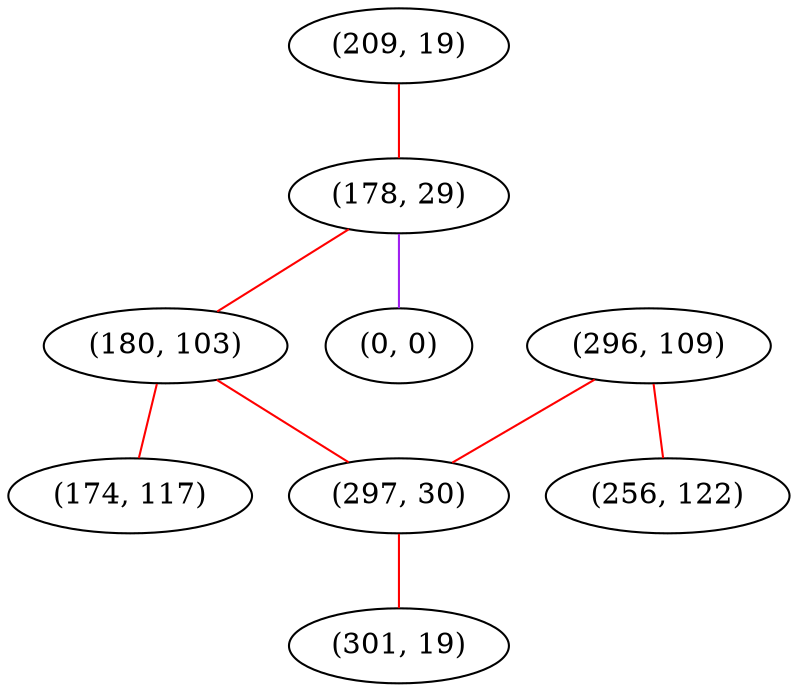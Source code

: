 graph "" {
"(209, 19)";
"(296, 109)";
"(256, 122)";
"(178, 29)";
"(180, 103)";
"(0, 0)";
"(297, 30)";
"(174, 117)";
"(301, 19)";
"(209, 19)" -- "(178, 29)"  [color=red, key=0, weight=1];
"(296, 109)" -- "(297, 30)"  [color=red, key=0, weight=1];
"(296, 109)" -- "(256, 122)"  [color=red, key=0, weight=1];
"(178, 29)" -- "(180, 103)"  [color=red, key=0, weight=1];
"(178, 29)" -- "(0, 0)"  [color=purple, key=0, weight=4];
"(180, 103)" -- "(297, 30)"  [color=red, key=0, weight=1];
"(180, 103)" -- "(174, 117)"  [color=red, key=0, weight=1];
"(297, 30)" -- "(301, 19)"  [color=red, key=0, weight=1];
}
